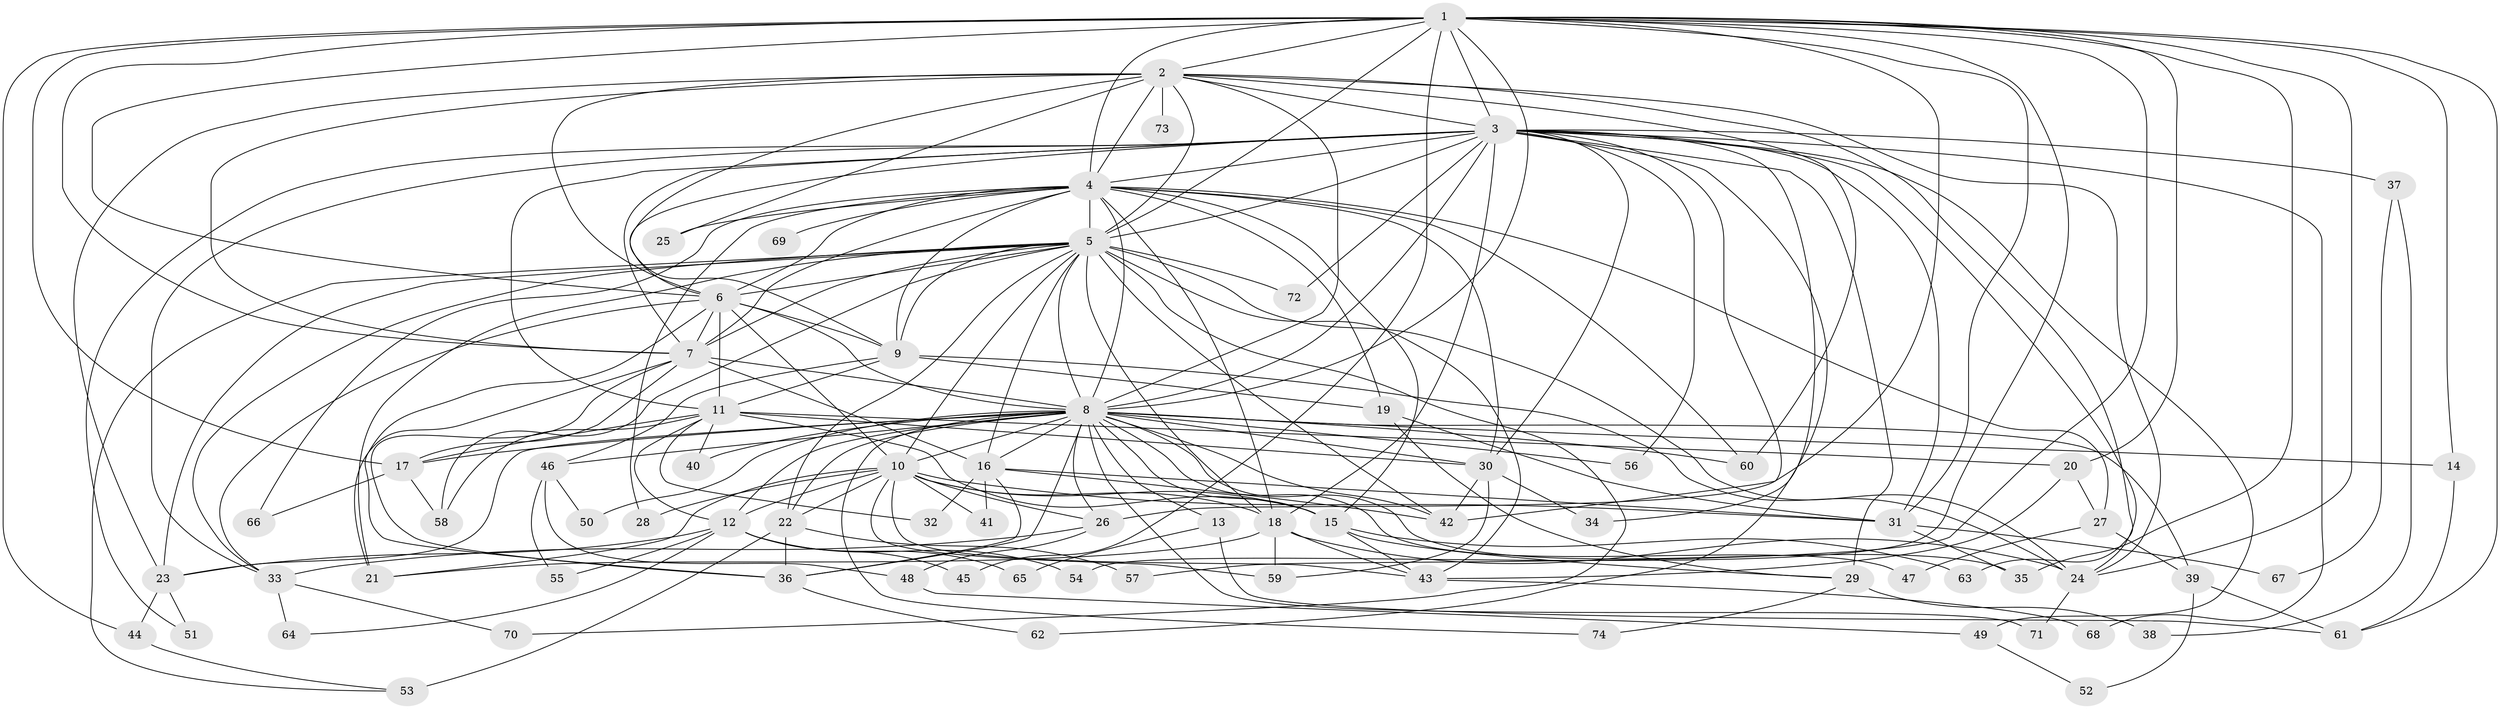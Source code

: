 // original degree distribution, {24: 0.006802721088435374, 18: 0.006802721088435374, 21: 0.013605442176870748, 20: 0.006802721088435374, 26: 0.006802721088435374, 15: 0.006802721088435374, 27: 0.006802721088435374, 16: 0.006802721088435374, 41: 0.006802721088435374, 7: 0.013605442176870748, 2: 0.5170068027210885, 3: 0.19727891156462585, 6: 0.02040816326530612, 11: 0.006802721088435374, 10: 0.006802721088435374, 4: 0.09523809523809523, 8: 0.013605442176870748, 5: 0.061224489795918366}
// Generated by graph-tools (version 1.1) at 2025/34/03/09/25 02:34:42]
// undirected, 74 vertices, 202 edges
graph export_dot {
graph [start="1"]
  node [color=gray90,style=filled];
  1;
  2;
  3;
  4;
  5;
  6;
  7;
  8;
  9;
  10;
  11;
  12;
  13;
  14;
  15;
  16;
  17;
  18;
  19;
  20;
  21;
  22;
  23;
  24;
  25;
  26;
  27;
  28;
  29;
  30;
  31;
  32;
  33;
  34;
  35;
  36;
  37;
  38;
  39;
  40;
  41;
  42;
  43;
  44;
  45;
  46;
  47;
  48;
  49;
  50;
  51;
  52;
  53;
  54;
  55;
  56;
  57;
  58;
  59;
  60;
  61;
  62;
  63;
  64;
  65;
  66;
  67;
  68;
  69;
  70;
  71;
  72;
  73;
  74;
  1 -- 2 [weight=1.0];
  1 -- 3 [weight=2.0];
  1 -- 4 [weight=2.0];
  1 -- 5 [weight=2.0];
  1 -- 6 [weight=3.0];
  1 -- 7 [weight=1.0];
  1 -- 8 [weight=1.0];
  1 -- 14 [weight=1.0];
  1 -- 17 [weight=1.0];
  1 -- 20 [weight=1.0];
  1 -- 24 [weight=1.0];
  1 -- 26 [weight=1.0];
  1 -- 31 [weight=1.0];
  1 -- 35 [weight=1.0];
  1 -- 44 [weight=1.0];
  1 -- 45 [weight=1.0];
  1 -- 54 [weight=1.0];
  1 -- 57 [weight=1.0];
  1 -- 61 [weight=1.0];
  2 -- 3 [weight=2.0];
  2 -- 4 [weight=3.0];
  2 -- 5 [weight=1.0];
  2 -- 6 [weight=1.0];
  2 -- 7 [weight=1.0];
  2 -- 8 [weight=1.0];
  2 -- 9 [weight=1.0];
  2 -- 23 [weight=1.0];
  2 -- 24 [weight=1.0];
  2 -- 25 [weight=1.0];
  2 -- 60 [weight=1.0];
  2 -- 63 [weight=1.0];
  2 -- 73 [weight=1.0];
  3 -- 4 [weight=4.0];
  3 -- 5 [weight=3.0];
  3 -- 6 [weight=2.0];
  3 -- 7 [weight=2.0];
  3 -- 8 [weight=2.0];
  3 -- 11 [weight=2.0];
  3 -- 18 [weight=1.0];
  3 -- 24 [weight=1.0];
  3 -- 29 [weight=2.0];
  3 -- 30 [weight=2.0];
  3 -- 31 [weight=1.0];
  3 -- 33 [weight=1.0];
  3 -- 34 [weight=1.0];
  3 -- 37 [weight=2.0];
  3 -- 42 [weight=2.0];
  3 -- 49 [weight=1.0];
  3 -- 51 [weight=1.0];
  3 -- 56 [weight=1.0];
  3 -- 62 [weight=1.0];
  3 -- 68 [weight=1.0];
  3 -- 72 [weight=1.0];
  4 -- 5 [weight=14.0];
  4 -- 6 [weight=2.0];
  4 -- 7 [weight=2.0];
  4 -- 8 [weight=3.0];
  4 -- 9 [weight=1.0];
  4 -- 15 [weight=1.0];
  4 -- 18 [weight=1.0];
  4 -- 19 [weight=1.0];
  4 -- 25 [weight=1.0];
  4 -- 27 [weight=1.0];
  4 -- 28 [weight=1.0];
  4 -- 30 [weight=1.0];
  4 -- 60 [weight=1.0];
  4 -- 66 [weight=1.0];
  4 -- 69 [weight=1.0];
  5 -- 6 [weight=1.0];
  5 -- 7 [weight=1.0];
  5 -- 8 [weight=2.0];
  5 -- 9 [weight=1.0];
  5 -- 10 [weight=1.0];
  5 -- 16 [weight=2.0];
  5 -- 18 [weight=1.0];
  5 -- 21 [weight=1.0];
  5 -- 22 [weight=4.0];
  5 -- 23 [weight=1.0];
  5 -- 24 [weight=1.0];
  5 -- 33 [weight=1.0];
  5 -- 42 [weight=2.0];
  5 -- 43 [weight=1.0];
  5 -- 53 [weight=1.0];
  5 -- 58 [weight=1.0];
  5 -- 70 [weight=1.0];
  5 -- 72 [weight=1.0];
  6 -- 7 [weight=2.0];
  6 -- 8 [weight=1.0];
  6 -- 9 [weight=1.0];
  6 -- 10 [weight=9.0];
  6 -- 11 [weight=1.0];
  6 -- 33 [weight=1.0];
  6 -- 36 [weight=1.0];
  7 -- 8 [weight=1.0];
  7 -- 16 [weight=3.0];
  7 -- 17 [weight=1.0];
  7 -- 21 [weight=1.0];
  7 -- 36 [weight=1.0];
  8 -- 10 [weight=1.0];
  8 -- 12 [weight=2.0];
  8 -- 13 [weight=1.0];
  8 -- 14 [weight=1.0];
  8 -- 15 [weight=2.0];
  8 -- 16 [weight=2.0];
  8 -- 17 [weight=1.0];
  8 -- 22 [weight=2.0];
  8 -- 23 [weight=1.0];
  8 -- 26 [weight=1.0];
  8 -- 30 [weight=1.0];
  8 -- 35 [weight=1.0];
  8 -- 36 [weight=1.0];
  8 -- 39 [weight=1.0];
  8 -- 40 [weight=1.0];
  8 -- 42 [weight=2.0];
  8 -- 46 [weight=1.0];
  8 -- 47 [weight=1.0];
  8 -- 50 [weight=1.0];
  8 -- 56 [weight=1.0];
  8 -- 60 [weight=1.0];
  8 -- 71 [weight=1.0];
  8 -- 74 [weight=1.0];
  9 -- 11 [weight=1.0];
  9 -- 19 [weight=1.0];
  9 -- 24 [weight=1.0];
  9 -- 46 [weight=1.0];
  10 -- 12 [weight=1.0];
  10 -- 15 [weight=1.0];
  10 -- 18 [weight=1.0];
  10 -- 21 [weight=1.0];
  10 -- 22 [weight=1.0];
  10 -- 26 [weight=1.0];
  10 -- 28 [weight=1.0];
  10 -- 31 [weight=1.0];
  10 -- 41 [weight=1.0];
  10 -- 43 [weight=1.0];
  10 -- 59 [weight=1.0];
  11 -- 12 [weight=1.0];
  11 -- 15 [weight=1.0];
  11 -- 17 [weight=1.0];
  11 -- 20 [weight=1.0];
  11 -- 30 [weight=1.0];
  11 -- 32 [weight=1.0];
  11 -- 40 [weight=1.0];
  11 -- 58 [weight=1.0];
  12 -- 23 [weight=1.0];
  12 -- 45 [weight=1.0];
  12 -- 54 [weight=1.0];
  12 -- 55 [weight=1.0];
  12 -- 64 [weight=1.0];
  12 -- 65 [weight=1.0];
  13 -- 61 [weight=1.0];
  13 -- 65 [weight=1.0];
  14 -- 61 [weight=1.0];
  15 -- 29 [weight=1.0];
  15 -- 43 [weight=1.0];
  15 -- 63 [weight=1.0];
  16 -- 31 [weight=1.0];
  16 -- 32 [weight=1.0];
  16 -- 36 [weight=1.0];
  16 -- 41 [weight=1.0];
  16 -- 42 [weight=1.0];
  17 -- 58 [weight=1.0];
  17 -- 66 [weight=1.0];
  18 -- 21 [weight=1.0];
  18 -- 24 [weight=1.0];
  18 -- 43 [weight=1.0];
  18 -- 59 [weight=1.0];
  19 -- 29 [weight=1.0];
  19 -- 31 [weight=1.0];
  20 -- 27 [weight=1.0];
  20 -- 43 [weight=1.0];
  22 -- 36 [weight=1.0];
  22 -- 53 [weight=2.0];
  22 -- 57 [weight=1.0];
  23 -- 44 [weight=1.0];
  23 -- 51 [weight=1.0];
  24 -- 71 [weight=1.0];
  26 -- 33 [weight=1.0];
  26 -- 48 [weight=1.0];
  27 -- 39 [weight=1.0];
  27 -- 47 [weight=1.0];
  29 -- 38 [weight=1.0];
  29 -- 74 [weight=1.0];
  30 -- 34 [weight=1.0];
  30 -- 42 [weight=1.0];
  30 -- 59 [weight=1.0];
  31 -- 35 [weight=1.0];
  31 -- 67 [weight=1.0];
  33 -- 64 [weight=1.0];
  33 -- 70 [weight=1.0];
  36 -- 62 [weight=1.0];
  37 -- 38 [weight=1.0];
  37 -- 67 [weight=1.0];
  39 -- 52 [weight=1.0];
  39 -- 61 [weight=1.0];
  43 -- 68 [weight=1.0];
  44 -- 53 [weight=1.0];
  46 -- 48 [weight=1.0];
  46 -- 50 [weight=1.0];
  46 -- 55 [weight=1.0];
  48 -- 49 [weight=1.0];
  49 -- 52 [weight=1.0];
}
